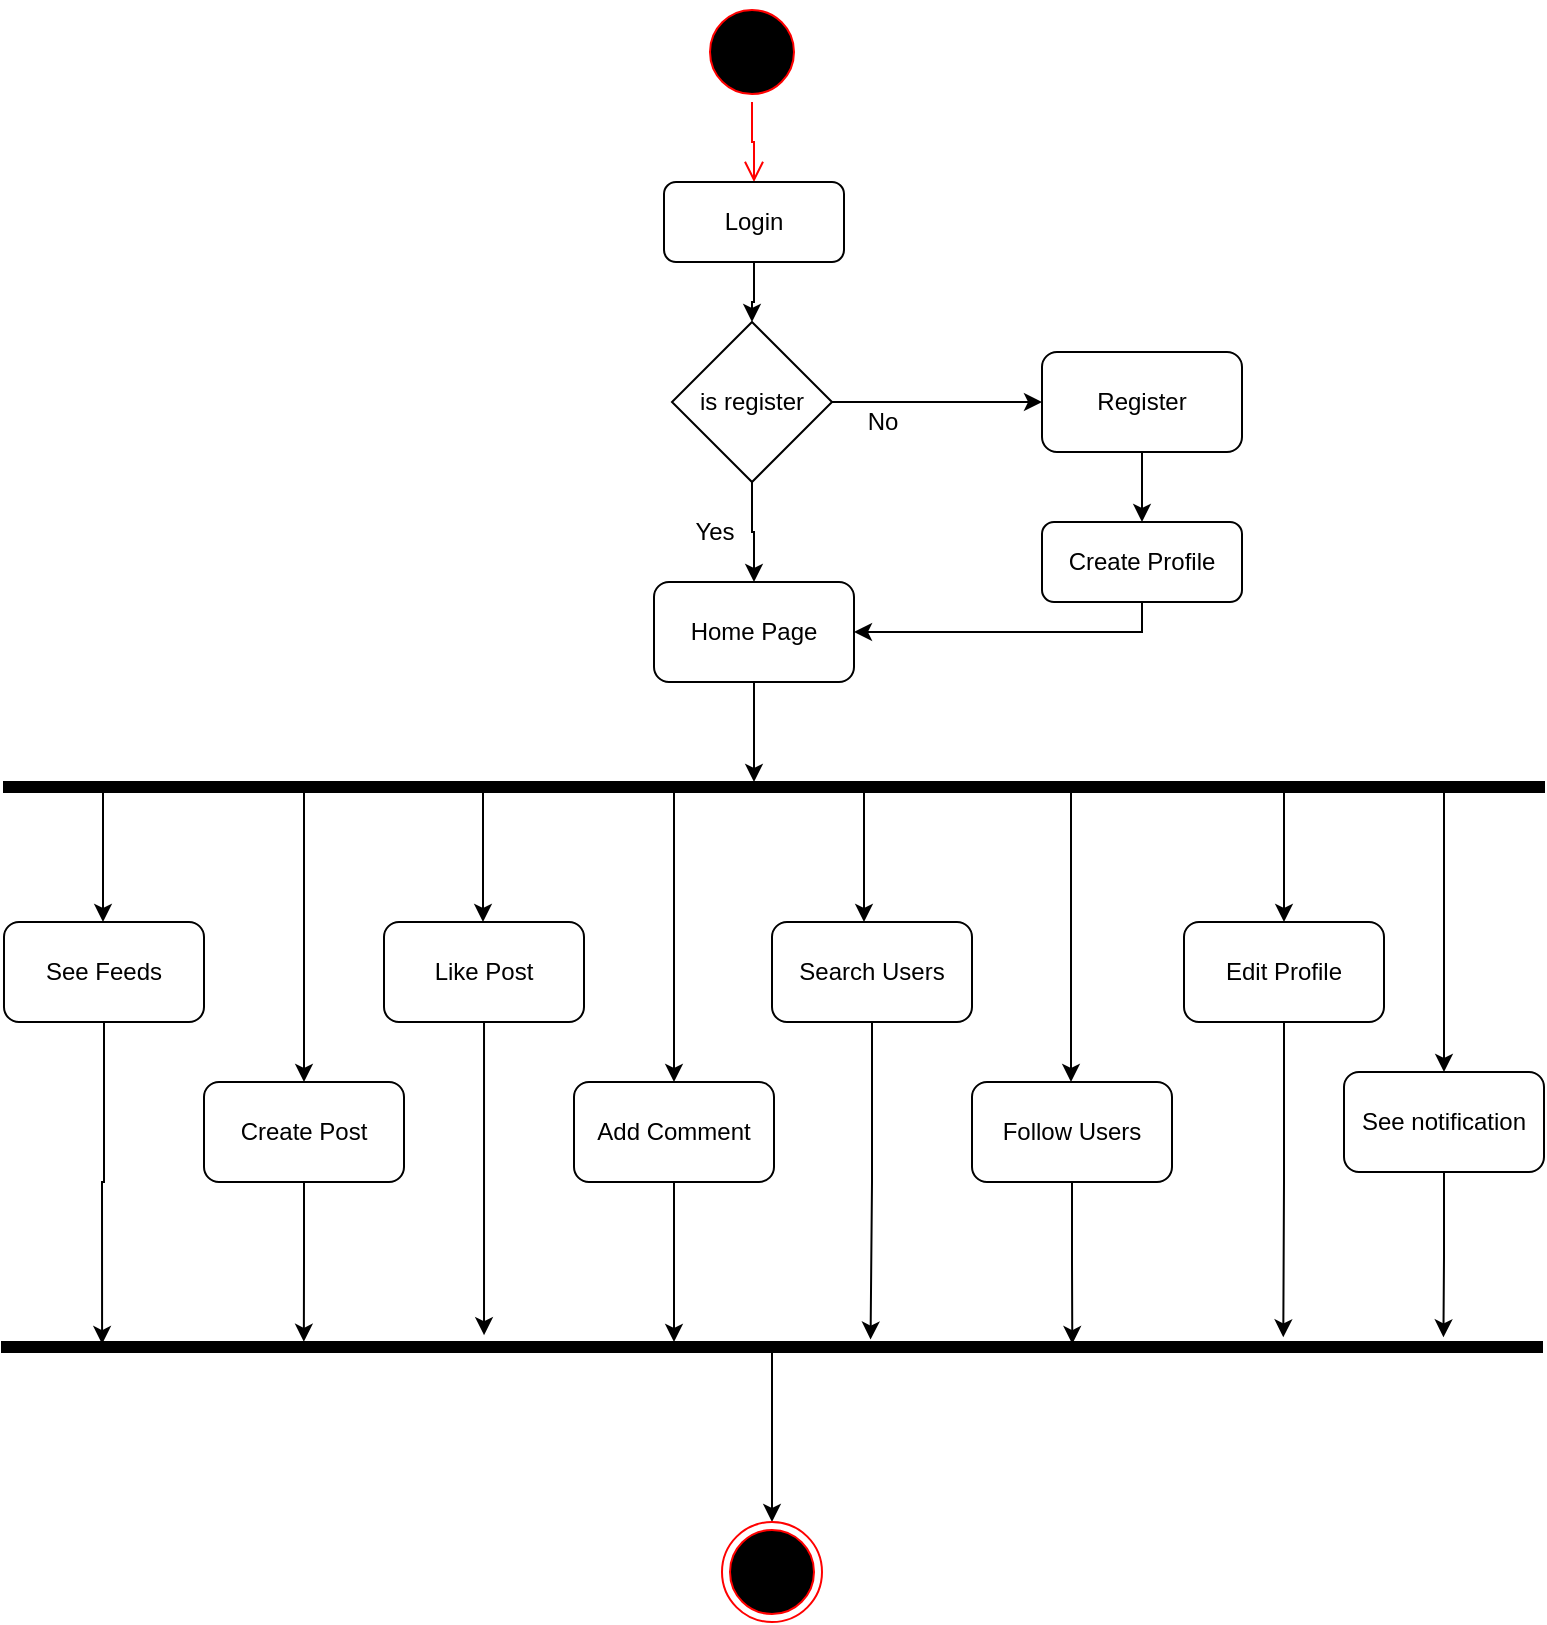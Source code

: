 <mxfile version="21.1.2" type="device">
  <diagram id="C5RBs43oDa-KdzZeNtuy" name="Page-1">
    <mxGraphModel dx="1431" dy="842" grid="1" gridSize="10" guides="1" tooltips="1" connect="1" arrows="1" fold="1" page="1" pageScale="1" pageWidth="827" pageHeight="1169" math="0" shadow="0">
      <root>
        <mxCell id="WIyWlLk6GJQsqaUBKTNV-0" />
        <mxCell id="WIyWlLk6GJQsqaUBKTNV-1" parent="WIyWlLk6GJQsqaUBKTNV-0" />
        <mxCell id="RSlxl5rLAlmTSipo-bHI-0" value="" style="ellipse;html=1;shape=startState;fillColor=#000000;strokeColor=#ff0000;" vertex="1" parent="WIyWlLk6GJQsqaUBKTNV-1">
          <mxGeometry x="360" y="180" width="50" height="50" as="geometry" />
        </mxCell>
        <mxCell id="RSlxl5rLAlmTSipo-bHI-1" value="" style="edgeStyle=orthogonalEdgeStyle;html=1;verticalAlign=bottom;endArrow=open;endSize=8;strokeColor=#ff0000;rounded=0;entryX=0.5;entryY=0;entryDx=0;entryDy=0;" edge="1" source="RSlxl5rLAlmTSipo-bHI-0" parent="WIyWlLk6GJQsqaUBKTNV-1" target="RSlxl5rLAlmTSipo-bHI-9">
          <mxGeometry relative="1" as="geometry">
            <mxPoint x="385" y="270" as="targetPoint" />
          </mxGeometry>
        </mxCell>
        <mxCell id="RSlxl5rLAlmTSipo-bHI-6" value="" style="edgeStyle=orthogonalEdgeStyle;rounded=0;orthogonalLoop=1;jettySize=auto;html=1;exitX=0.5;exitY=1;exitDx=0;exitDy=0;" edge="1" parent="WIyWlLk6GJQsqaUBKTNV-1" source="RSlxl5rLAlmTSipo-bHI-9" target="RSlxl5rLAlmTSipo-bHI-5">
          <mxGeometry relative="1" as="geometry">
            <mxPoint x="385" y="340" as="sourcePoint" />
          </mxGeometry>
        </mxCell>
        <mxCell id="RSlxl5rLAlmTSipo-bHI-8" value="" style="edgeStyle=orthogonalEdgeStyle;rounded=0;orthogonalLoop=1;jettySize=auto;html=1;" edge="1" parent="WIyWlLk6GJQsqaUBKTNV-1" source="RSlxl5rLAlmTSipo-bHI-5" target="RSlxl5rLAlmTSipo-bHI-7">
          <mxGeometry relative="1" as="geometry" />
        </mxCell>
        <mxCell id="RSlxl5rLAlmTSipo-bHI-12" value="" style="edgeStyle=orthogonalEdgeStyle;rounded=0;orthogonalLoop=1;jettySize=auto;html=1;" edge="1" parent="WIyWlLk6GJQsqaUBKTNV-1" source="RSlxl5rLAlmTSipo-bHI-5" target="RSlxl5rLAlmTSipo-bHI-11">
          <mxGeometry relative="1" as="geometry" />
        </mxCell>
        <mxCell id="RSlxl5rLAlmTSipo-bHI-5" value="is register" style="rhombus;whiteSpace=wrap;html=1;" vertex="1" parent="WIyWlLk6GJQsqaUBKTNV-1">
          <mxGeometry x="345" y="340" width="80" height="80" as="geometry" />
        </mxCell>
        <mxCell id="RSlxl5rLAlmTSipo-bHI-16" value="" style="edgeStyle=orthogonalEdgeStyle;rounded=0;orthogonalLoop=1;jettySize=auto;html=1;" edge="1" parent="WIyWlLk6GJQsqaUBKTNV-1" source="RSlxl5rLAlmTSipo-bHI-7" target="RSlxl5rLAlmTSipo-bHI-15">
          <mxGeometry relative="1" as="geometry" />
        </mxCell>
        <mxCell id="RSlxl5rLAlmTSipo-bHI-7" value="Register" style="rounded=1;whiteSpace=wrap;html=1;" vertex="1" parent="WIyWlLk6GJQsqaUBKTNV-1">
          <mxGeometry x="530" y="355" width="100" height="50" as="geometry" />
        </mxCell>
        <mxCell id="RSlxl5rLAlmTSipo-bHI-9" value="Login" style="rounded=1;whiteSpace=wrap;html=1;" vertex="1" parent="WIyWlLk6GJQsqaUBKTNV-1">
          <mxGeometry x="341" y="270" width="90" height="40" as="geometry" />
        </mxCell>
        <mxCell id="RSlxl5rLAlmTSipo-bHI-10" value="No" style="text;html=1;align=center;verticalAlign=middle;resizable=0;points=[];autosize=1;strokeColor=none;fillColor=none;" vertex="1" parent="WIyWlLk6GJQsqaUBKTNV-1">
          <mxGeometry x="430" y="375" width="40" height="30" as="geometry" />
        </mxCell>
        <mxCell id="RSlxl5rLAlmTSipo-bHI-52" value="" style="edgeStyle=orthogonalEdgeStyle;rounded=0;orthogonalLoop=1;jettySize=auto;html=1;" edge="1" parent="WIyWlLk6GJQsqaUBKTNV-1" source="RSlxl5rLAlmTSipo-bHI-11" target="RSlxl5rLAlmTSipo-bHI-19">
          <mxGeometry relative="1" as="geometry">
            <Array as="points">
              <mxPoint x="386" y="560" />
              <mxPoint x="386" y="560" />
            </Array>
          </mxGeometry>
        </mxCell>
        <mxCell id="RSlxl5rLAlmTSipo-bHI-11" value="Home Page" style="rounded=1;whiteSpace=wrap;html=1;" vertex="1" parent="WIyWlLk6GJQsqaUBKTNV-1">
          <mxGeometry x="336" y="470" width="100" height="50" as="geometry" />
        </mxCell>
        <mxCell id="RSlxl5rLAlmTSipo-bHI-17" style="edgeStyle=orthogonalEdgeStyle;rounded=0;orthogonalLoop=1;jettySize=auto;html=1;entryX=1;entryY=0.5;entryDx=0;entryDy=0;" edge="1" parent="WIyWlLk6GJQsqaUBKTNV-1" source="RSlxl5rLAlmTSipo-bHI-15" target="RSlxl5rLAlmTSipo-bHI-11">
          <mxGeometry relative="1" as="geometry">
            <Array as="points">
              <mxPoint x="580" y="495" />
            </Array>
          </mxGeometry>
        </mxCell>
        <mxCell id="RSlxl5rLAlmTSipo-bHI-15" value="Create Profile" style="whiteSpace=wrap;html=1;rounded=1;" vertex="1" parent="WIyWlLk6GJQsqaUBKTNV-1">
          <mxGeometry x="530" y="440" width="100" height="40" as="geometry" />
        </mxCell>
        <mxCell id="RSlxl5rLAlmTSipo-bHI-30" style="edgeStyle=orthogonalEdgeStyle;rounded=0;orthogonalLoop=1;jettySize=auto;html=1;entryX=0.5;entryY=0;entryDx=0;entryDy=0;" edge="1" parent="WIyWlLk6GJQsqaUBKTNV-1" source="RSlxl5rLAlmTSipo-bHI-19" target="RSlxl5rLAlmTSipo-bHI-24">
          <mxGeometry relative="1" as="geometry">
            <Array as="points">
              <mxPoint x="346" y="640" />
              <mxPoint x="346" y="640" />
            </Array>
          </mxGeometry>
        </mxCell>
        <mxCell id="RSlxl5rLAlmTSipo-bHI-19" value="" style="html=1;points=[];perimeter=orthogonalPerimeter;fillColor=strokeColor;direction=south;" vertex="1" parent="WIyWlLk6GJQsqaUBKTNV-1">
          <mxGeometry x="11" y="570" width="770" height="5" as="geometry" />
        </mxCell>
        <mxCell id="RSlxl5rLAlmTSipo-bHI-20" value="Yes" style="text;html=1;align=center;verticalAlign=middle;resizable=0;points=[];autosize=1;strokeColor=none;fillColor=none;" vertex="1" parent="WIyWlLk6GJQsqaUBKTNV-1">
          <mxGeometry x="346" y="430" width="40" height="30" as="geometry" />
        </mxCell>
        <mxCell id="RSlxl5rLAlmTSipo-bHI-40" style="edgeStyle=orthogonalEdgeStyle;rounded=0;orthogonalLoop=1;jettySize=auto;html=1;entryX=0.203;entryY=0.935;entryDx=0;entryDy=0;entryPerimeter=0;" edge="1" parent="WIyWlLk6GJQsqaUBKTNV-1" source="RSlxl5rLAlmTSipo-bHI-21" target="RSlxl5rLAlmTSipo-bHI-39">
          <mxGeometry relative="1" as="geometry" />
        </mxCell>
        <mxCell id="RSlxl5rLAlmTSipo-bHI-21" value="See Feeds" style="rounded=1;whiteSpace=wrap;html=1;" vertex="1" parent="WIyWlLk6GJQsqaUBKTNV-1">
          <mxGeometry x="11" y="640" width="100" height="50" as="geometry" />
        </mxCell>
        <mxCell id="RSlxl5rLAlmTSipo-bHI-41" style="edgeStyle=orthogonalEdgeStyle;rounded=0;orthogonalLoop=1;jettySize=auto;html=1;exitX=0.5;exitY=1;exitDx=0;exitDy=0;entryX=-0.019;entryY=0.804;entryDx=0;entryDy=0;entryPerimeter=0;" edge="1" parent="WIyWlLk6GJQsqaUBKTNV-1" source="RSlxl5rLAlmTSipo-bHI-22" target="RSlxl5rLAlmTSipo-bHI-39">
          <mxGeometry relative="1" as="geometry" />
        </mxCell>
        <mxCell id="RSlxl5rLAlmTSipo-bHI-22" value="Create Post" style="rounded=1;whiteSpace=wrap;html=1;" vertex="1" parent="WIyWlLk6GJQsqaUBKTNV-1">
          <mxGeometry x="111" y="720" width="100" height="50" as="geometry" />
        </mxCell>
        <mxCell id="RSlxl5rLAlmTSipo-bHI-42" style="edgeStyle=orthogonalEdgeStyle;rounded=0;orthogonalLoop=1;jettySize=auto;html=1;entryX=-0.686;entryY=0.687;entryDx=0;entryDy=0;entryPerimeter=0;" edge="1" parent="WIyWlLk6GJQsqaUBKTNV-1" source="RSlxl5rLAlmTSipo-bHI-23" target="RSlxl5rLAlmTSipo-bHI-39">
          <mxGeometry relative="1" as="geometry" />
        </mxCell>
        <mxCell id="RSlxl5rLAlmTSipo-bHI-23" value="Like Post" style="rounded=1;whiteSpace=wrap;html=1;" vertex="1" parent="WIyWlLk6GJQsqaUBKTNV-1">
          <mxGeometry x="201" y="640" width="100" height="50" as="geometry" />
        </mxCell>
        <mxCell id="RSlxl5rLAlmTSipo-bHI-43" value="" style="edgeStyle=orthogonalEdgeStyle;rounded=0;orthogonalLoop=1;jettySize=auto;html=1;" edge="1" parent="WIyWlLk6GJQsqaUBKTNV-1" source="RSlxl5rLAlmTSipo-bHI-24" target="RSlxl5rLAlmTSipo-bHI-39">
          <mxGeometry relative="1" as="geometry">
            <Array as="points">
              <mxPoint x="346" y="830" />
              <mxPoint x="346" y="830" />
            </Array>
          </mxGeometry>
        </mxCell>
        <mxCell id="RSlxl5rLAlmTSipo-bHI-24" value="Add Comment" style="rounded=1;whiteSpace=wrap;html=1;" vertex="1" parent="WIyWlLk6GJQsqaUBKTNV-1">
          <mxGeometry x="296" y="720" width="100" height="50" as="geometry" />
        </mxCell>
        <mxCell id="RSlxl5rLAlmTSipo-bHI-44" style="edgeStyle=orthogonalEdgeStyle;rounded=0;orthogonalLoop=1;jettySize=auto;html=1;entryX=-0.242;entryY=0.436;entryDx=0;entryDy=0;entryPerimeter=0;" edge="1" parent="WIyWlLk6GJQsqaUBKTNV-1" source="RSlxl5rLAlmTSipo-bHI-25" target="RSlxl5rLAlmTSipo-bHI-39">
          <mxGeometry relative="1" as="geometry" />
        </mxCell>
        <mxCell id="RSlxl5rLAlmTSipo-bHI-25" value="Search Users" style="rounded=1;whiteSpace=wrap;html=1;" vertex="1" parent="WIyWlLk6GJQsqaUBKTNV-1">
          <mxGeometry x="395" y="640" width="100" height="50" as="geometry" />
        </mxCell>
        <mxCell id="RSlxl5rLAlmTSipo-bHI-45" style="edgeStyle=orthogonalEdgeStyle;rounded=0;orthogonalLoop=1;jettySize=auto;html=1;exitX=0.5;exitY=1;exitDx=0;exitDy=0;entryX=0.203;entryY=0.305;entryDx=0;entryDy=0;entryPerimeter=0;" edge="1" parent="WIyWlLk6GJQsqaUBKTNV-1" source="RSlxl5rLAlmTSipo-bHI-26" target="RSlxl5rLAlmTSipo-bHI-39">
          <mxGeometry relative="1" as="geometry" />
        </mxCell>
        <mxCell id="RSlxl5rLAlmTSipo-bHI-26" value="Follow Users" style="rounded=1;whiteSpace=wrap;html=1;" vertex="1" parent="WIyWlLk6GJQsqaUBKTNV-1">
          <mxGeometry x="495" y="720" width="100" height="50" as="geometry" />
        </mxCell>
        <mxCell id="RSlxl5rLAlmTSipo-bHI-46" style="edgeStyle=orthogonalEdgeStyle;rounded=0;orthogonalLoop=1;jettySize=auto;html=1;exitX=0.5;exitY=1;exitDx=0;exitDy=0;entryX=-0.464;entryY=0.168;entryDx=0;entryDy=0;entryPerimeter=0;" edge="1" parent="WIyWlLk6GJQsqaUBKTNV-1" source="RSlxl5rLAlmTSipo-bHI-27" target="RSlxl5rLAlmTSipo-bHI-39">
          <mxGeometry relative="1" as="geometry" />
        </mxCell>
        <mxCell id="RSlxl5rLAlmTSipo-bHI-27" value="Edit Profile" style="rounded=1;whiteSpace=wrap;html=1;" vertex="1" parent="WIyWlLk6GJQsqaUBKTNV-1">
          <mxGeometry x="601" y="640" width="100" height="50" as="geometry" />
        </mxCell>
        <mxCell id="RSlxl5rLAlmTSipo-bHI-31" style="edgeStyle=orthogonalEdgeStyle;rounded=0;orthogonalLoop=1;jettySize=auto;html=1;entryX=0.5;entryY=0;entryDx=0;entryDy=0;" edge="1" parent="WIyWlLk6GJQsqaUBKTNV-1">
          <mxGeometry relative="1" as="geometry">
            <mxPoint x="161" y="575" as="sourcePoint" />
            <mxPoint x="161" y="720" as="targetPoint" />
            <Array as="points">
              <mxPoint x="161" y="640" />
              <mxPoint x="161" y="640" />
            </Array>
          </mxGeometry>
        </mxCell>
        <mxCell id="RSlxl5rLAlmTSipo-bHI-32" style="edgeStyle=orthogonalEdgeStyle;rounded=0;orthogonalLoop=1;jettySize=auto;html=1;entryX=0.5;entryY=0;entryDx=0;entryDy=0;" edge="1" parent="WIyWlLk6GJQsqaUBKTNV-1">
          <mxGeometry relative="1" as="geometry">
            <mxPoint x="544.5" y="575" as="sourcePoint" />
            <mxPoint x="544.5" y="720" as="targetPoint" />
            <Array as="points">
              <mxPoint x="544.5" y="640" />
              <mxPoint x="544.5" y="640" />
            </Array>
          </mxGeometry>
        </mxCell>
        <mxCell id="RSlxl5rLAlmTSipo-bHI-33" style="edgeStyle=orthogonalEdgeStyle;rounded=0;orthogonalLoop=1;jettySize=auto;html=1;" edge="1" parent="WIyWlLk6GJQsqaUBKTNV-1">
          <mxGeometry relative="1" as="geometry">
            <mxPoint x="651" y="585" as="sourcePoint" />
            <mxPoint x="651" y="640" as="targetPoint" />
            <Array as="points">
              <mxPoint x="650.5" y="575" />
              <mxPoint x="650.5" y="575" />
            </Array>
          </mxGeometry>
        </mxCell>
        <mxCell id="RSlxl5rLAlmTSipo-bHI-34" style="edgeStyle=orthogonalEdgeStyle;rounded=0;orthogonalLoop=1;jettySize=auto;html=1;" edge="1" parent="WIyWlLk6GJQsqaUBKTNV-1">
          <mxGeometry relative="1" as="geometry">
            <mxPoint x="250.5" y="585" as="sourcePoint" />
            <mxPoint x="250.5" y="640" as="targetPoint" />
            <Array as="points">
              <mxPoint x="250" y="575" />
              <mxPoint x="250" y="575" />
            </Array>
          </mxGeometry>
        </mxCell>
        <mxCell id="RSlxl5rLAlmTSipo-bHI-35" style="edgeStyle=orthogonalEdgeStyle;rounded=0;orthogonalLoop=1;jettySize=auto;html=1;" edge="1" parent="WIyWlLk6GJQsqaUBKTNV-1">
          <mxGeometry relative="1" as="geometry">
            <mxPoint x="441" y="585" as="sourcePoint" />
            <mxPoint x="441" y="640" as="targetPoint" />
            <Array as="points">
              <mxPoint x="440.5" y="575" />
              <mxPoint x="440.5" y="575" />
            </Array>
          </mxGeometry>
        </mxCell>
        <mxCell id="RSlxl5rLAlmTSipo-bHI-36" style="edgeStyle=orthogonalEdgeStyle;rounded=0;orthogonalLoop=1;jettySize=auto;html=1;entryX=0.5;entryY=0;entryDx=0;entryDy=0;" edge="1" parent="WIyWlLk6GJQsqaUBKTNV-1" target="RSlxl5rLAlmTSipo-bHI-37">
          <mxGeometry relative="1" as="geometry">
            <mxPoint x="731" y="570" as="sourcePoint" />
            <Array as="points">
              <mxPoint x="731" y="635" />
              <mxPoint x="731" y="635" />
            </Array>
          </mxGeometry>
        </mxCell>
        <mxCell id="RSlxl5rLAlmTSipo-bHI-47" style="edgeStyle=orthogonalEdgeStyle;rounded=0;orthogonalLoop=1;jettySize=auto;html=1;exitX=0.5;exitY=1;exitDx=0;exitDy=0;entryX=-0.464;entryY=0.064;entryDx=0;entryDy=0;entryPerimeter=0;" edge="1" parent="WIyWlLk6GJQsqaUBKTNV-1" source="RSlxl5rLAlmTSipo-bHI-37" target="RSlxl5rLAlmTSipo-bHI-39">
          <mxGeometry relative="1" as="geometry" />
        </mxCell>
        <mxCell id="RSlxl5rLAlmTSipo-bHI-37" value="See notification" style="rounded=1;whiteSpace=wrap;html=1;" vertex="1" parent="WIyWlLk6GJQsqaUBKTNV-1">
          <mxGeometry x="681" y="715" width="100" height="50" as="geometry" />
        </mxCell>
        <mxCell id="RSlxl5rLAlmTSipo-bHI-38" style="edgeStyle=orthogonalEdgeStyle;rounded=0;orthogonalLoop=1;jettySize=auto;html=1;" edge="1" parent="WIyWlLk6GJQsqaUBKTNV-1">
          <mxGeometry relative="1" as="geometry">
            <mxPoint x="60.5" y="585" as="sourcePoint" />
            <mxPoint x="60.5" y="640" as="targetPoint" />
            <Array as="points">
              <mxPoint x="60" y="575" />
              <mxPoint x="60" y="575" />
            </Array>
          </mxGeometry>
        </mxCell>
        <mxCell id="RSlxl5rLAlmTSipo-bHI-51" style="edgeStyle=orthogonalEdgeStyle;rounded=0;orthogonalLoop=1;jettySize=auto;html=1;entryX=0.5;entryY=0;entryDx=0;entryDy=0;" edge="1" parent="WIyWlLk6GJQsqaUBKTNV-1" source="RSlxl5rLAlmTSipo-bHI-39" target="RSlxl5rLAlmTSipo-bHI-48">
          <mxGeometry relative="1" as="geometry" />
        </mxCell>
        <mxCell id="RSlxl5rLAlmTSipo-bHI-39" value="" style="html=1;points=[];perimeter=orthogonalPerimeter;fillColor=strokeColor;direction=south;" vertex="1" parent="WIyWlLk6GJQsqaUBKTNV-1">
          <mxGeometry x="10" y="850" width="770" height="5" as="geometry" />
        </mxCell>
        <mxCell id="RSlxl5rLAlmTSipo-bHI-48" value="" style="ellipse;html=1;shape=endState;fillColor=#000000;strokeColor=#ff0000;" vertex="1" parent="WIyWlLk6GJQsqaUBKTNV-1">
          <mxGeometry x="370" y="940" width="50" height="50" as="geometry" />
        </mxCell>
      </root>
    </mxGraphModel>
  </diagram>
</mxfile>
